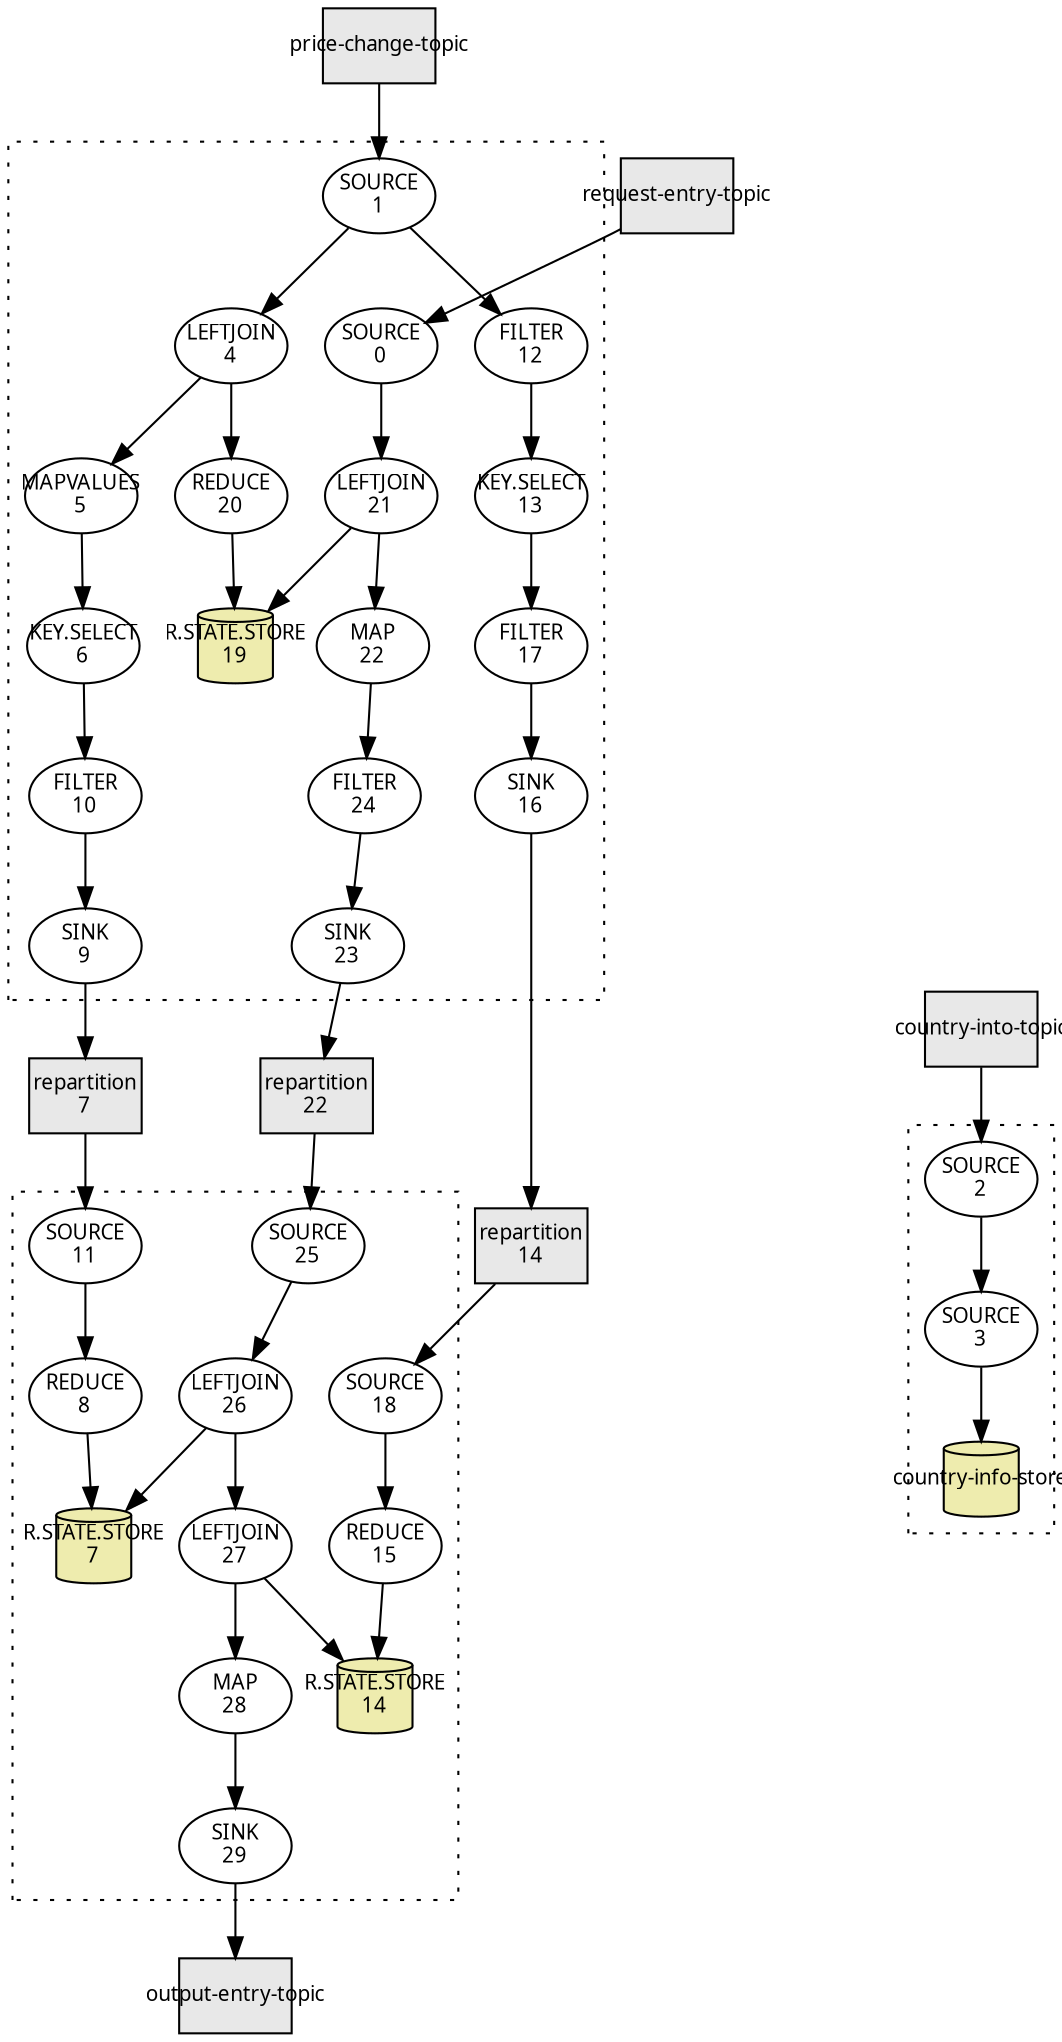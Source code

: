 digraph g_complex_topo_2 {
  pack="true"
  packmode="clust"
  graph [fontname = "sans-serif", fontsize=10];
  node [fontname = "sans-serif", fontsize=10];
  edge [fontname = "sans-serif", fontsize=10];
  KSTREAM_MAP_0000000022_repartition [shape=box, fixedsize=true, label="repartition\n22", xlabel="", style=filled, fillcolor="#e8e8e8"];
  KSTREAM_REDUCE_STATE_STORE_0000000007_repartition [shape=box, fixedsize=true, label="repartition\n7", xlabel="", style=filled, fillcolor="#e8e8e8"];
  KSTREAM_REDUCE_STATE_STORE_0000000014_repartition [shape=box, fixedsize=true, label="repartition\n14", xlabel="", style=filled, fillcolor="#e8e8e8"];
  country_into_topic [shape=box, fixedsize=true, label="country-into-topic", xlabel="", style=filled, fillcolor="#e8e8e8"];
  output_entry_topic [shape=box, fixedsize=true, label="output-entry-topic", xlabel="", style=filled, fillcolor="#e8e8e8"];
  price_change_topic [shape=box, fixedsize=true, label="price-change-topic", xlabel="", style=filled, fillcolor="#e8e8e8"];
  request_entry_topic [shape=box, fixedsize=true, label="request-entry-topic", xlabel="", style=filled, fillcolor="#e8e8e8"];
  KSTREAM_MAP_0000000022_repartition -> KSTREAM_SOURCE_0000000025;
  KSTREAM_REDUCE_STATE_STORE_0000000007_repartition -> KSTREAM_SOURCE_0000000011;
  KSTREAM_REDUCE_STATE_STORE_0000000014_repartition -> KSTREAM_SOURCE_0000000018;
  KSTREAM_SINK_0000000009 -> KSTREAM_REDUCE_STATE_STORE_0000000007_repartition;
  KSTREAM_SINK_0000000016 -> KSTREAM_REDUCE_STATE_STORE_0000000014_repartition;
  KSTREAM_SINK_0000000023 -> KSTREAM_MAP_0000000022_repartition;
  KSTREAM_SINK_0000000029 -> output_entry_topic;
  country_into_topic -> KSTREAM_SOURCE_0000000002;
  price_change_topic -> KSTREAM_SOURCE_0000000001;
  request_entry_topic -> KSTREAM_SOURCE_0000000000;
  subgraph cluster_0 {
    style=dotted;
    KSTREAM_FILTER_0000000010 -> KSTREAM_SINK_0000000009;
    KSTREAM_FILTER_0000000012 -> KSTREAM_KEY_SELECT_0000000013;
    KSTREAM_FILTER_0000000017 -> KSTREAM_SINK_0000000016;
    KSTREAM_FILTER_0000000024 -> KSTREAM_SINK_0000000023;
    KSTREAM_KEY_SELECT_0000000006 -> KSTREAM_FILTER_0000000010;
    KSTREAM_KEY_SELECT_0000000013 -> KSTREAM_FILTER_0000000017;
    KSTREAM_LEFTJOIN_0000000004 -> KSTREAM_MAPVALUES_0000000005;
    KSTREAM_LEFTJOIN_0000000004 -> KSTREAM_REDUCE_0000000020;
    KSTREAM_LEFTJOIN_0000000021 -> KSTREAM_MAP_0000000022;
    KSTREAM_MAP_0000000022 -> KSTREAM_FILTER_0000000024;
    KSTREAM_MAPVALUES_0000000005 -> KSTREAM_KEY_SELECT_0000000006;
    KSTREAM_SOURCE_0000000000 -> KSTREAM_LEFTJOIN_0000000021;
    KSTREAM_SOURCE_0000000001 -> KSTREAM_FILTER_0000000012;
    KSTREAM_SOURCE_0000000001 -> KSTREAM_LEFTJOIN_0000000004;
    KSTREAM_SOURCE_0000000000 [shape=ellipse, fixedsize=true, label="SOURCE\n0", xlabel=""];
    KSTREAM_SOURCE_0000000001 [shape=ellipse, fixedsize=true, label="SOURCE\n1", xlabel=""];
    KSTREAM_FILTER_0000000010 [shape=ellipse, fixedsize=true, label="FILTER\n10", xlabel=""];
    KSTREAM_FILTER_0000000012 [shape=ellipse, fixedsize=true, label="FILTER\n12", xlabel=""];
    KSTREAM_FILTER_0000000017 [shape=ellipse, fixedsize=true, label="FILTER\n17", xlabel=""];
    KSTREAM_FILTER_0000000024 [shape=ellipse, fixedsize=true, label="FILTER\n24", xlabel=""];
    KSTREAM_KEY_SELECT_0000000006 [shape=ellipse, fixedsize=true, label="KEY.SELECT\n6", xlabel=""];
    KSTREAM_KEY_SELECT_0000000013 [shape=ellipse, fixedsize=true, label="KEY.SELECT\n13", xlabel=""];
    KSTREAM_LEFTJOIN_0000000004 [shape=ellipse, fixedsize=true, label="LEFTJOIN\n4", xlabel=""];
    KSTREAM_LEFTJOIN_0000000021 [shape=ellipse, fixedsize=true, label="LEFTJOIN\n21", xlabel=""];
    KSTREAM_MAP_0000000022 [shape=ellipse, fixedsize=true, label="MAP\n22", xlabel=""];
    KSTREAM_MAPVALUES_0000000005 [shape=ellipse, fixedsize=true, label="MAPVALUES\n5", xlabel=""];
    KSTREAM_REDUCE_0000000020 [shape=ellipse, fixedsize=true, label="REDUCE\n20", xlabel=""];
    KSTREAM_SINK_0000000009 [shape=ellipse, fixedsize=true, label="SINK\n9", xlabel=""];
    KSTREAM_SINK_0000000016 [shape=ellipse, fixedsize=true, label="SINK\n16", xlabel=""];
    KSTREAM_SINK_0000000023 [shape=ellipse, fixedsize=true, label="SINK\n23", xlabel=""];
    KSTREAM_REDUCE_STATE_STORE_0000000019 [shape=cylinder, fixedsize=true, width=0.5, label="R.STATE.STORE\n19", xlabel="", style=filled, fillcolor="#eeecae"];
    KSTREAM_LEFTJOIN_0000000021 -> KSTREAM_REDUCE_STATE_STORE_0000000019;
    KSTREAM_REDUCE_0000000020 -> KSTREAM_REDUCE_STATE_STORE_0000000019;
  }
  subgraph cluster_1 {
    style=dotted;
    KSTREAM_SOURCE_0000000002 -> KTABLE_SOURCE_0000000003;
    KSTREAM_SOURCE_0000000002 [shape=ellipse, fixedsize=true, label="SOURCE\n2", xlabel=""];
    KTABLE_SOURCE_0000000003 [shape=ellipse, fixedsize=true, label="SOURCE\n3", xlabel=""];
    country_info_store [shape=cylinder, fixedsize=true, width=0.5, label="country-info-store", xlabel="", style=filled, fillcolor="#eeecae"];
    KTABLE_SOURCE_0000000003 -> country_info_store;
  }
  subgraph cluster_2 {
    style=dotted;
    KSTREAM_LEFTJOIN_0000000026 -> KSTREAM_LEFTJOIN_0000000027;
    KSTREAM_LEFTJOIN_0000000027 -> KSTREAM_MAP_0000000028;
    KSTREAM_MAP_0000000028 -> KSTREAM_SINK_0000000029;
    KSTREAM_SOURCE_0000000011 -> KSTREAM_REDUCE_0000000008;
    KSTREAM_SOURCE_0000000018 -> KSTREAM_REDUCE_0000000015;
    KSTREAM_SOURCE_0000000025 -> KSTREAM_LEFTJOIN_0000000026;
    KSTREAM_SOURCE_0000000011 [shape=ellipse, fixedsize=true, label="SOURCE\n11", xlabel=""];
    KSTREAM_SOURCE_0000000018 [shape=ellipse, fixedsize=true, label="SOURCE\n18", xlabel=""];
    KSTREAM_SOURCE_0000000025 [shape=ellipse, fixedsize=true, label="SOURCE\n25", xlabel=""];
    KSTREAM_LEFTJOIN_0000000026 [shape=ellipse, fixedsize=true, label="LEFTJOIN\n26", xlabel=""];
    KSTREAM_LEFTJOIN_0000000027 [shape=ellipse, fixedsize=true, label="LEFTJOIN\n27", xlabel=""];
    KSTREAM_MAP_0000000028 [shape=ellipse, fixedsize=true, label="MAP\n28", xlabel=""];
    KSTREAM_REDUCE_0000000008 [shape=ellipse, fixedsize=true, label="REDUCE\n8", xlabel=""];
    KSTREAM_REDUCE_0000000015 [shape=ellipse, fixedsize=true, label="REDUCE\n15", xlabel=""];
    KSTREAM_SINK_0000000029 [shape=ellipse, fixedsize=true, label="SINK\n29", xlabel=""];
    KSTREAM_REDUCE_STATE_STORE_0000000007 [shape=cylinder, fixedsize=true, width=0.5, label="R.STATE.STORE\n7", xlabel="", style=filled, fillcolor="#eeecae"];
    KSTREAM_REDUCE_STATE_STORE_0000000014 [shape=cylinder, fixedsize=true, width=0.5, label="R.STATE.STORE\n14", xlabel="", style=filled, fillcolor="#eeecae"];
    KSTREAM_LEFTJOIN_0000000026 -> KSTREAM_REDUCE_STATE_STORE_0000000007;
    KSTREAM_LEFTJOIN_0000000027 -> KSTREAM_REDUCE_STATE_STORE_0000000014;
    KSTREAM_REDUCE_0000000008 -> KSTREAM_REDUCE_STATE_STORE_0000000007;
    KSTREAM_REDUCE_0000000015 -> KSTREAM_REDUCE_STATE_STORE_0000000014;
  }
}